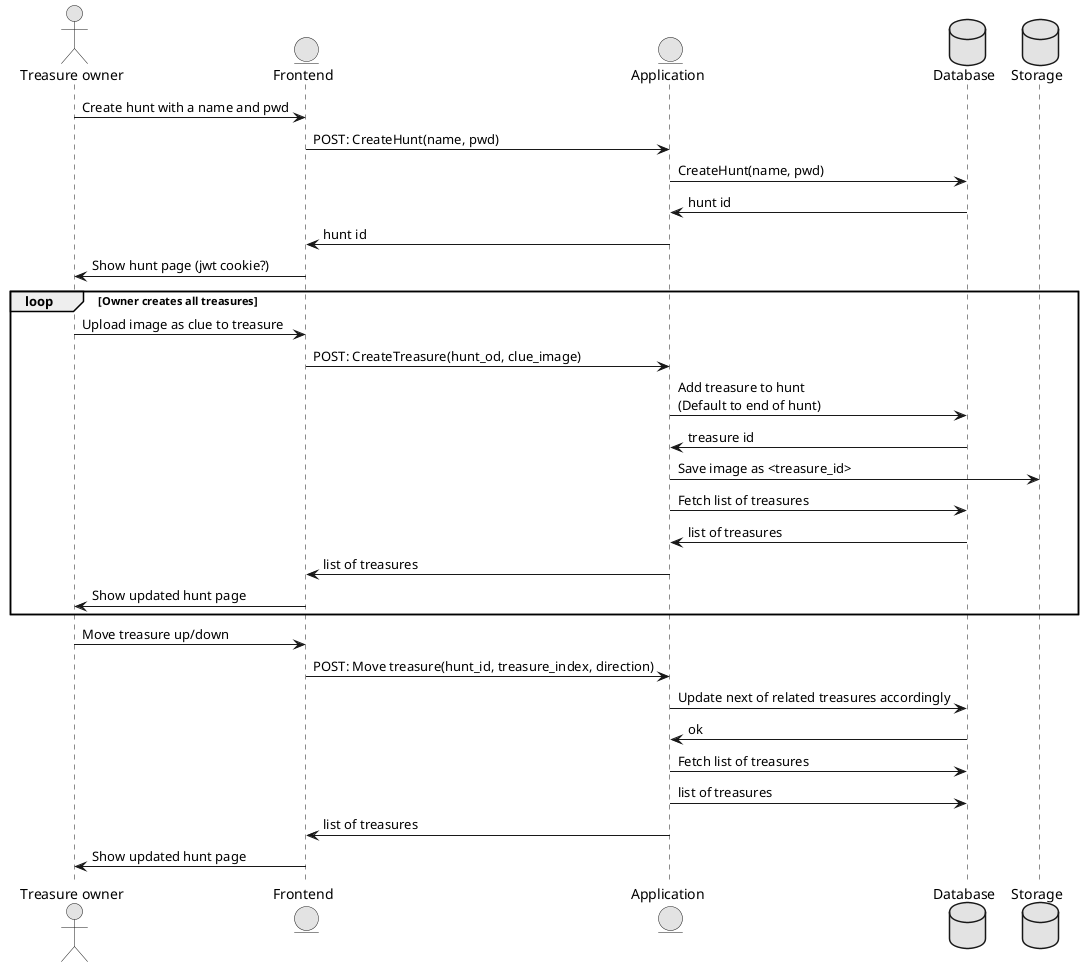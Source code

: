 @startuml Usecase
skinparam monochrome true
Actor "Treasure owner" as owner
Entity "Frontend" as fe
Entity "Application" as app
Database "Database" as db
Database "Storage" as storage
owner -> fe: Create hunt with a name and pwd
fe -> app: POST: CreateHunt(name, pwd)
app -> db: CreateHunt(name, pwd)
app <- db: hunt id
fe <- app: hunt id
fe -> owner: Show hunt page (jwt cookie?)
loop Owner creates all treasures
    owner -> fe: Upload image as clue to treasure
    fe -> app: POST: CreateTreasure(hunt_od, clue_image)
    app -> db: Add treasure to hunt\n(Default to end of hunt)
    app <- db: treasure id
    app -> storage: Save image as <treasure_id>
    app -> db: Fetch list of treasures
    app <- db: list of treasures
    fe <- app: list of treasures
    owner <- fe: Show updated hunt page
end
owner -> fe: Move treasure up/down
fe -> app: POST: Move treasure(hunt_id, treasure_index, direction) 
app -> db: Update next of related treasures accordingly
app <- db: ok
app -> db: Fetch list of treasures
app -> db: list of treasures
fe <- app: list of treasures
owner <- fe: Show updated hunt page
@enduml
